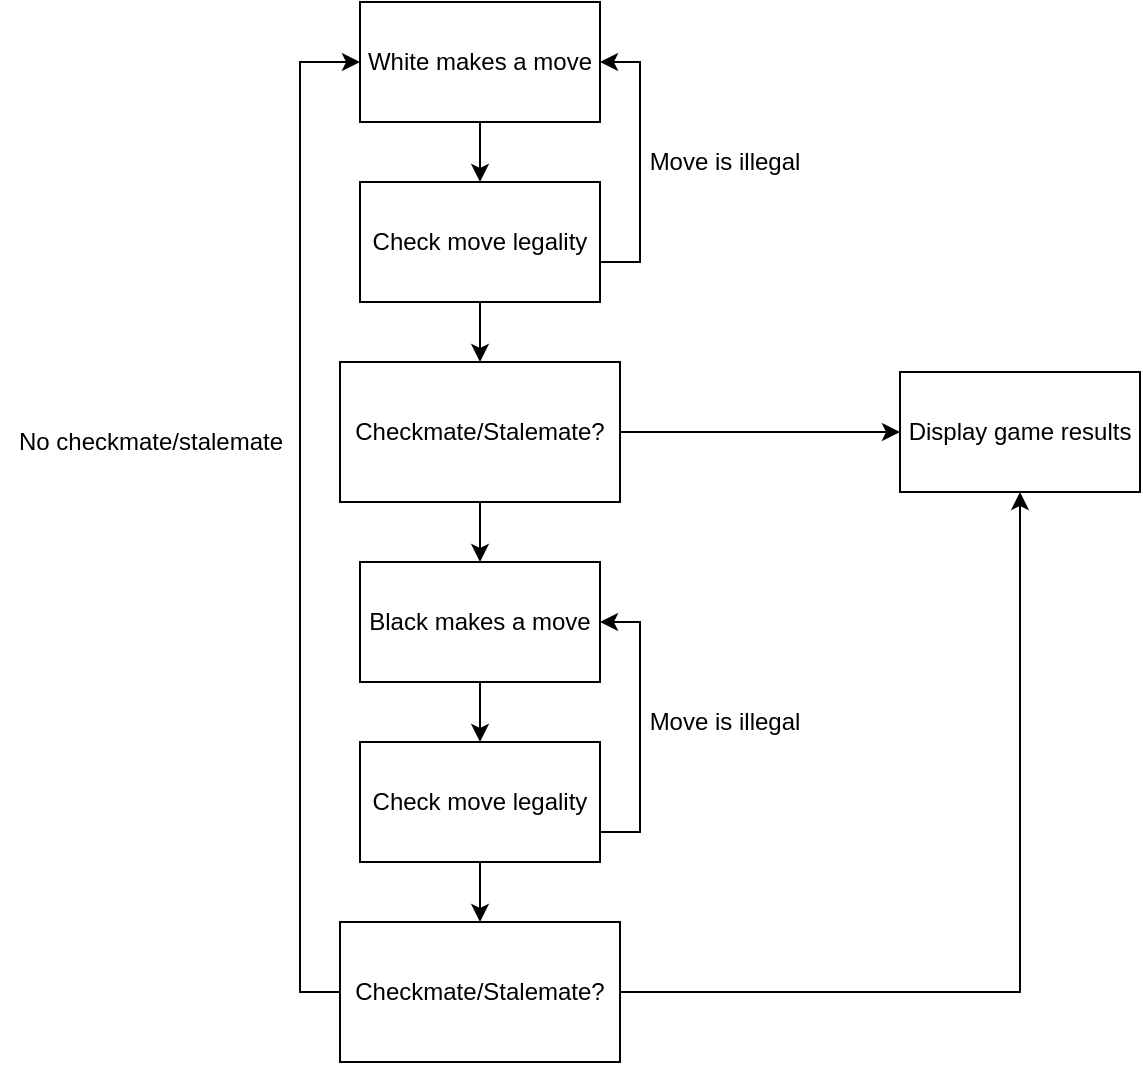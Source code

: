 <mxfile version="13.1.3" type="device"><diagram id="ZlBFUB3dV5LTUja4XstL" name="Page-1"><mxGraphModel dx="1038" dy="579" grid="1" gridSize="10" guides="1" tooltips="1" connect="1" arrows="1" fold="1" page="1" pageScale="1" pageWidth="850" pageHeight="1100" math="0" shadow="0"><root><mxCell id="0"/><mxCell id="1" parent="0"/><mxCell id="ZGScN7zsnjacsYyiXNJ9-5" style="edgeStyle=orthogonalEdgeStyle;rounded=0;orthogonalLoop=1;jettySize=auto;html=1;" parent="1" source="ZGScN7zsnjacsYyiXNJ9-1" target="ZGScN7zsnjacsYyiXNJ9-2" edge="1"><mxGeometry relative="1" as="geometry"/></mxCell><mxCell id="ZGScN7zsnjacsYyiXNJ9-1" value="White makes a move" style="rounded=0;whiteSpace=wrap;html=1;" parent="1" vertex="1"><mxGeometry x="350" y="70" width="120" height="60" as="geometry"/></mxCell><mxCell id="ZGScN7zsnjacsYyiXNJ9-8" style="edgeStyle=orthogonalEdgeStyle;rounded=0;orthogonalLoop=1;jettySize=auto;html=1;entryX=1;entryY=0.5;entryDx=0;entryDy=0;" parent="1" source="ZGScN7zsnjacsYyiXNJ9-2" target="ZGScN7zsnjacsYyiXNJ9-1" edge="1"><mxGeometry relative="1" as="geometry"><mxPoint x="550" y="100" as="targetPoint"/><Array as="points"><mxPoint x="490" y="200"/><mxPoint x="490" y="100"/></Array></mxGeometry></mxCell><mxCell id="LvxiKUmvk-g94SjCrqXg-7" style="edgeStyle=orthogonalEdgeStyle;rounded=0;orthogonalLoop=1;jettySize=auto;html=1;" edge="1" parent="1" source="ZGScN7zsnjacsYyiXNJ9-2" target="LvxiKUmvk-g94SjCrqXg-5"><mxGeometry relative="1" as="geometry"/></mxCell><mxCell id="ZGScN7zsnjacsYyiXNJ9-2" value="Check move legality" style="rounded=0;whiteSpace=wrap;html=1;" parent="1" vertex="1"><mxGeometry x="350" y="160" width="120" height="60" as="geometry"/></mxCell><mxCell id="LvxiKUmvk-g94SjCrqXg-13" style="edgeStyle=orthogonalEdgeStyle;rounded=0;orthogonalLoop=1;jettySize=auto;html=1;entryX=0.5;entryY=0;entryDx=0;entryDy=0;" edge="1" parent="1" source="ZGScN7zsnjacsYyiXNJ9-3" target="ZGScN7zsnjacsYyiXNJ9-4"><mxGeometry relative="1" as="geometry"/></mxCell><mxCell id="ZGScN7zsnjacsYyiXNJ9-3" value="Black makes a move" style="rounded=0;whiteSpace=wrap;html=1;" parent="1" vertex="1"><mxGeometry x="350" y="350" width="120" height="60" as="geometry"/></mxCell><mxCell id="LvxiKUmvk-g94SjCrqXg-14" style="edgeStyle=orthogonalEdgeStyle;rounded=0;orthogonalLoop=1;jettySize=auto;html=1;" edge="1" parent="1" source="ZGScN7zsnjacsYyiXNJ9-4" target="LvxiKUmvk-g94SjCrqXg-8"><mxGeometry relative="1" as="geometry"/></mxCell><mxCell id="LvxiKUmvk-g94SjCrqXg-20" style="edgeStyle=orthogonalEdgeStyle;rounded=0;orthogonalLoop=1;jettySize=auto;html=1;exitX=1;exitY=0.75;exitDx=0;exitDy=0;entryX=1;entryY=0.5;entryDx=0;entryDy=0;" edge="1" parent="1" source="ZGScN7zsnjacsYyiXNJ9-4" target="ZGScN7zsnjacsYyiXNJ9-3"><mxGeometry relative="1" as="geometry"/></mxCell><mxCell id="ZGScN7zsnjacsYyiXNJ9-4" value="Check move legality" style="rounded=0;whiteSpace=wrap;html=1;" parent="1" vertex="1"><mxGeometry x="350" y="440" width="120" height="60" as="geometry"/></mxCell><mxCell id="ZGScN7zsnjacsYyiXNJ9-9" value="Move is illegal" style="text;html=1;align=center;verticalAlign=middle;resizable=0;points=[];autosize=1;" parent="1" vertex="1"><mxGeometry x="487" y="140" width="90" height="20" as="geometry"/></mxCell><mxCell id="ZGScN7zsnjacsYyiXNJ9-11" value="Move is illegal" style="text;html=1;align=center;verticalAlign=middle;resizable=0;points=[];autosize=1;" parent="1" vertex="1"><mxGeometry x="487" y="420" width="90" height="20" as="geometry"/></mxCell><mxCell id="ZGScN7zsnjacsYyiXNJ9-14" value="No checkmate/stalemate" style="text;html=1;align=center;verticalAlign=middle;resizable=0;points=[];autosize=1;" parent="1" vertex="1"><mxGeometry x="170" y="280" width="150" height="20" as="geometry"/></mxCell><mxCell id="ZGScN7zsnjacsYyiXNJ9-19" value="Display game results" style="rounded=0;whiteSpace=wrap;html=1;" parent="1" vertex="1"><mxGeometry x="620" y="255" width="120" height="60" as="geometry"/></mxCell><mxCell id="LvxiKUmvk-g94SjCrqXg-6" style="edgeStyle=orthogonalEdgeStyle;rounded=0;orthogonalLoop=1;jettySize=auto;html=1;" edge="1" parent="1" source="LvxiKUmvk-g94SjCrqXg-5" target="ZGScN7zsnjacsYyiXNJ9-3"><mxGeometry relative="1" as="geometry"/></mxCell><mxCell id="LvxiKUmvk-g94SjCrqXg-22" style="edgeStyle=orthogonalEdgeStyle;rounded=0;orthogonalLoop=1;jettySize=auto;html=1;entryX=0;entryY=0.5;entryDx=0;entryDy=0;" edge="1" parent="1" source="LvxiKUmvk-g94SjCrqXg-5" target="ZGScN7zsnjacsYyiXNJ9-19"><mxGeometry relative="1" as="geometry"/></mxCell><mxCell id="LvxiKUmvk-g94SjCrqXg-5" value="Checkmate/Stalemate?" style="rounded=0;whiteSpace=wrap;html=1;" vertex="1" parent="1"><mxGeometry x="340" y="250" width="140" height="70" as="geometry"/></mxCell><mxCell id="LvxiKUmvk-g94SjCrqXg-18" style="edgeStyle=orthogonalEdgeStyle;rounded=0;orthogonalLoop=1;jettySize=auto;html=1;entryX=0;entryY=0.5;entryDx=0;entryDy=0;" edge="1" parent="1" source="LvxiKUmvk-g94SjCrqXg-8" target="ZGScN7zsnjacsYyiXNJ9-1"><mxGeometry relative="1" as="geometry"><Array as="points"><mxPoint x="320" y="565"/><mxPoint x="320" y="100"/></Array></mxGeometry></mxCell><mxCell id="LvxiKUmvk-g94SjCrqXg-21" style="edgeStyle=orthogonalEdgeStyle;rounded=0;orthogonalLoop=1;jettySize=auto;html=1;entryX=0.5;entryY=1;entryDx=0;entryDy=0;" edge="1" parent="1" source="LvxiKUmvk-g94SjCrqXg-8" target="ZGScN7zsnjacsYyiXNJ9-19"><mxGeometry relative="1" as="geometry"/></mxCell><mxCell id="LvxiKUmvk-g94SjCrqXg-8" value="Checkmate/Stalemate?" style="rounded=0;whiteSpace=wrap;html=1;" vertex="1" parent="1"><mxGeometry x="340" y="530" width="140" height="70" as="geometry"/></mxCell></root></mxGraphModel></diagram></mxfile>